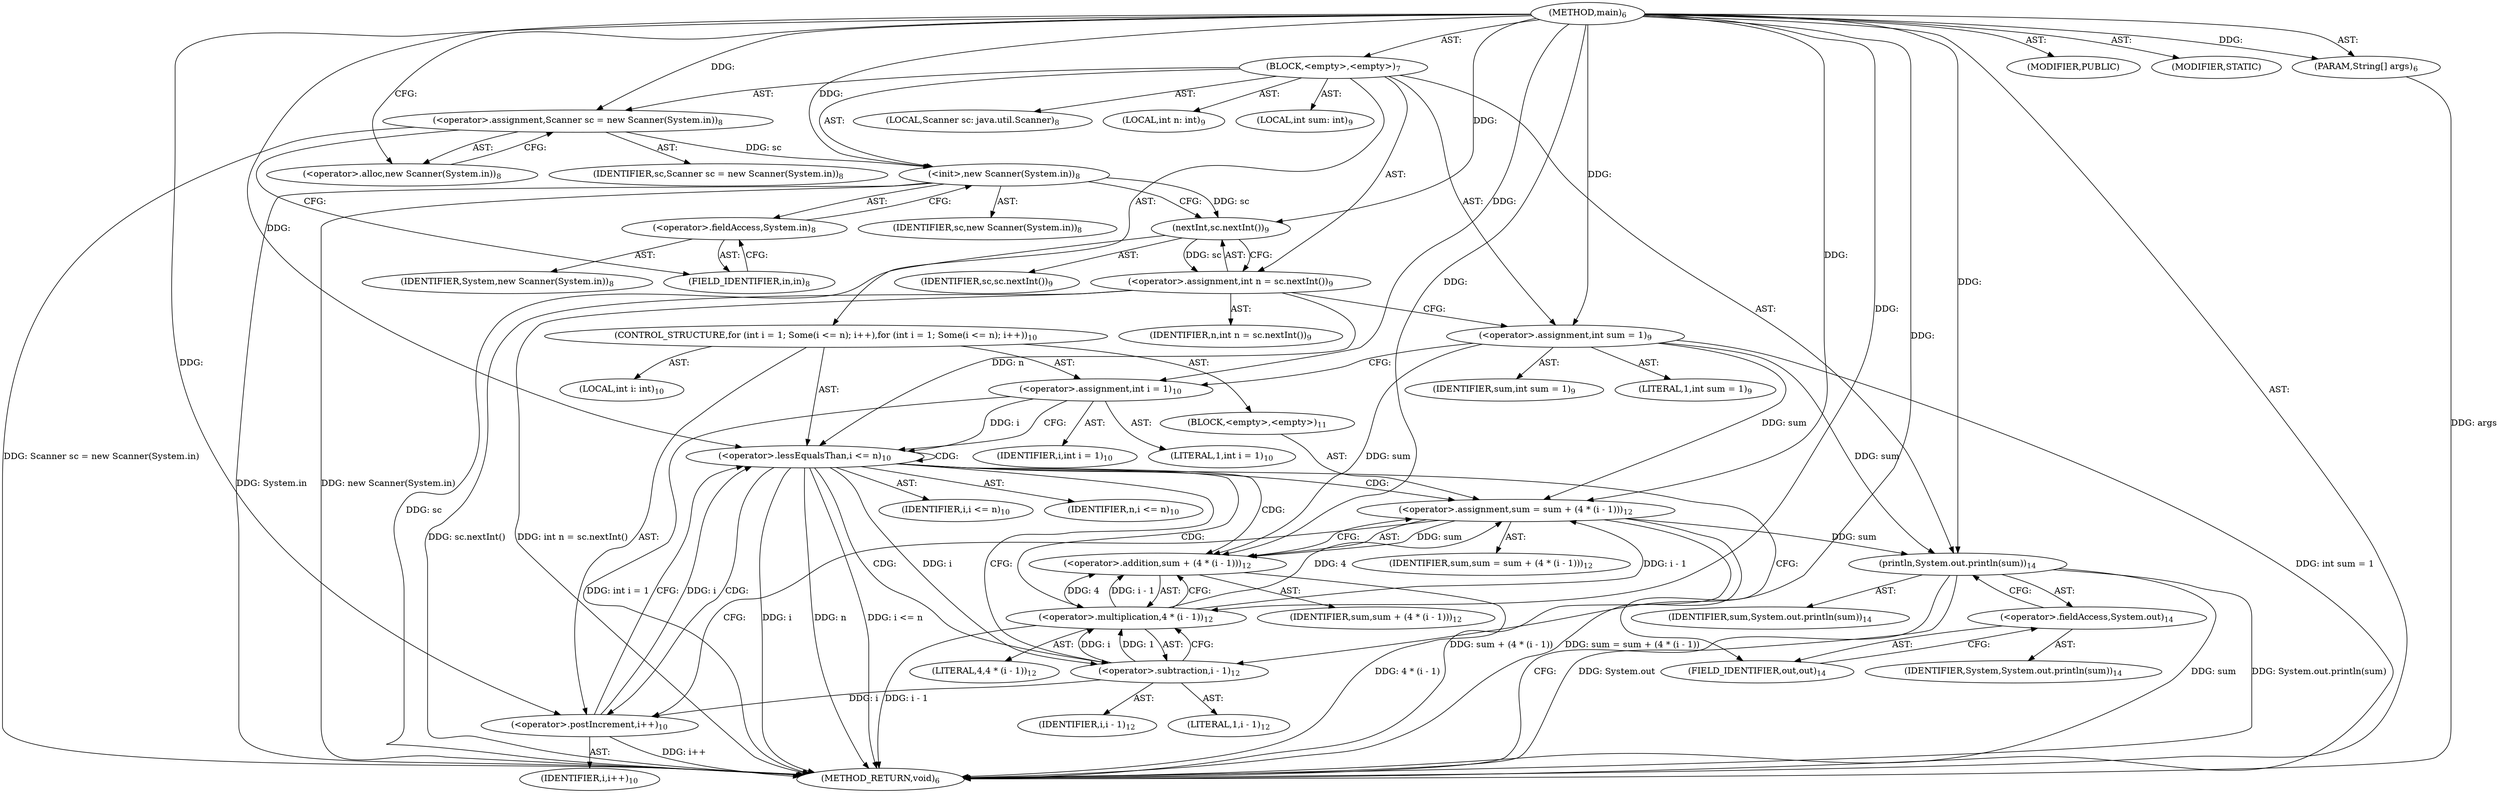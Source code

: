 digraph "main" {  
"19" [label = <(METHOD,main)<SUB>6</SUB>> ]
"20" [label = <(PARAM,String[] args)<SUB>6</SUB>> ]
"21" [label = <(BLOCK,&lt;empty&gt;,&lt;empty&gt;)<SUB>7</SUB>> ]
"4" [label = <(LOCAL,Scanner sc: java.util.Scanner)<SUB>8</SUB>> ]
"22" [label = <(&lt;operator&gt;.assignment,Scanner sc = new Scanner(System.in))<SUB>8</SUB>> ]
"23" [label = <(IDENTIFIER,sc,Scanner sc = new Scanner(System.in))<SUB>8</SUB>> ]
"24" [label = <(&lt;operator&gt;.alloc,new Scanner(System.in))<SUB>8</SUB>> ]
"25" [label = <(&lt;init&gt;,new Scanner(System.in))<SUB>8</SUB>> ]
"3" [label = <(IDENTIFIER,sc,new Scanner(System.in))<SUB>8</SUB>> ]
"26" [label = <(&lt;operator&gt;.fieldAccess,System.in)<SUB>8</SUB>> ]
"27" [label = <(IDENTIFIER,System,new Scanner(System.in))<SUB>8</SUB>> ]
"28" [label = <(FIELD_IDENTIFIER,in,in)<SUB>8</SUB>> ]
"29" [label = <(LOCAL,int n: int)<SUB>9</SUB>> ]
"30" [label = <(&lt;operator&gt;.assignment,int n = sc.nextInt())<SUB>9</SUB>> ]
"31" [label = <(IDENTIFIER,n,int n = sc.nextInt())<SUB>9</SUB>> ]
"32" [label = <(nextInt,sc.nextInt())<SUB>9</SUB>> ]
"33" [label = <(IDENTIFIER,sc,sc.nextInt())<SUB>9</SUB>> ]
"34" [label = <(LOCAL,int sum: int)<SUB>9</SUB>> ]
"35" [label = <(&lt;operator&gt;.assignment,int sum = 1)<SUB>9</SUB>> ]
"36" [label = <(IDENTIFIER,sum,int sum = 1)<SUB>9</SUB>> ]
"37" [label = <(LITERAL,1,int sum = 1)<SUB>9</SUB>> ]
"38" [label = <(CONTROL_STRUCTURE,for (int i = 1; Some(i &lt;= n); i++),for (int i = 1; Some(i &lt;= n); i++))<SUB>10</SUB>> ]
"39" [label = <(LOCAL,int i: int)<SUB>10</SUB>> ]
"40" [label = <(&lt;operator&gt;.assignment,int i = 1)<SUB>10</SUB>> ]
"41" [label = <(IDENTIFIER,i,int i = 1)<SUB>10</SUB>> ]
"42" [label = <(LITERAL,1,int i = 1)<SUB>10</SUB>> ]
"43" [label = <(&lt;operator&gt;.lessEqualsThan,i &lt;= n)<SUB>10</SUB>> ]
"44" [label = <(IDENTIFIER,i,i &lt;= n)<SUB>10</SUB>> ]
"45" [label = <(IDENTIFIER,n,i &lt;= n)<SUB>10</SUB>> ]
"46" [label = <(&lt;operator&gt;.postIncrement,i++)<SUB>10</SUB>> ]
"47" [label = <(IDENTIFIER,i,i++)<SUB>10</SUB>> ]
"48" [label = <(BLOCK,&lt;empty&gt;,&lt;empty&gt;)<SUB>11</SUB>> ]
"49" [label = <(&lt;operator&gt;.assignment,sum = sum + (4 * (i - 1)))<SUB>12</SUB>> ]
"50" [label = <(IDENTIFIER,sum,sum = sum + (4 * (i - 1)))<SUB>12</SUB>> ]
"51" [label = <(&lt;operator&gt;.addition,sum + (4 * (i - 1)))<SUB>12</SUB>> ]
"52" [label = <(IDENTIFIER,sum,sum + (4 * (i - 1)))<SUB>12</SUB>> ]
"53" [label = <(&lt;operator&gt;.multiplication,4 * (i - 1))<SUB>12</SUB>> ]
"54" [label = <(LITERAL,4,4 * (i - 1))<SUB>12</SUB>> ]
"55" [label = <(&lt;operator&gt;.subtraction,i - 1)<SUB>12</SUB>> ]
"56" [label = <(IDENTIFIER,i,i - 1)<SUB>12</SUB>> ]
"57" [label = <(LITERAL,1,i - 1)<SUB>12</SUB>> ]
"58" [label = <(println,System.out.println(sum))<SUB>14</SUB>> ]
"59" [label = <(&lt;operator&gt;.fieldAccess,System.out)<SUB>14</SUB>> ]
"60" [label = <(IDENTIFIER,System,System.out.println(sum))<SUB>14</SUB>> ]
"61" [label = <(FIELD_IDENTIFIER,out,out)<SUB>14</SUB>> ]
"62" [label = <(IDENTIFIER,sum,System.out.println(sum))<SUB>14</SUB>> ]
"63" [label = <(MODIFIER,PUBLIC)> ]
"64" [label = <(MODIFIER,STATIC)> ]
"65" [label = <(METHOD_RETURN,void)<SUB>6</SUB>> ]
  "19" -> "20"  [ label = "AST: "] 
  "19" -> "21"  [ label = "AST: "] 
  "19" -> "63"  [ label = "AST: "] 
  "19" -> "64"  [ label = "AST: "] 
  "19" -> "65"  [ label = "AST: "] 
  "21" -> "4"  [ label = "AST: "] 
  "21" -> "22"  [ label = "AST: "] 
  "21" -> "25"  [ label = "AST: "] 
  "21" -> "29"  [ label = "AST: "] 
  "21" -> "30"  [ label = "AST: "] 
  "21" -> "34"  [ label = "AST: "] 
  "21" -> "35"  [ label = "AST: "] 
  "21" -> "38"  [ label = "AST: "] 
  "21" -> "58"  [ label = "AST: "] 
  "22" -> "23"  [ label = "AST: "] 
  "22" -> "24"  [ label = "AST: "] 
  "25" -> "3"  [ label = "AST: "] 
  "25" -> "26"  [ label = "AST: "] 
  "26" -> "27"  [ label = "AST: "] 
  "26" -> "28"  [ label = "AST: "] 
  "30" -> "31"  [ label = "AST: "] 
  "30" -> "32"  [ label = "AST: "] 
  "32" -> "33"  [ label = "AST: "] 
  "35" -> "36"  [ label = "AST: "] 
  "35" -> "37"  [ label = "AST: "] 
  "38" -> "39"  [ label = "AST: "] 
  "38" -> "40"  [ label = "AST: "] 
  "38" -> "43"  [ label = "AST: "] 
  "38" -> "46"  [ label = "AST: "] 
  "38" -> "48"  [ label = "AST: "] 
  "40" -> "41"  [ label = "AST: "] 
  "40" -> "42"  [ label = "AST: "] 
  "43" -> "44"  [ label = "AST: "] 
  "43" -> "45"  [ label = "AST: "] 
  "46" -> "47"  [ label = "AST: "] 
  "48" -> "49"  [ label = "AST: "] 
  "49" -> "50"  [ label = "AST: "] 
  "49" -> "51"  [ label = "AST: "] 
  "51" -> "52"  [ label = "AST: "] 
  "51" -> "53"  [ label = "AST: "] 
  "53" -> "54"  [ label = "AST: "] 
  "53" -> "55"  [ label = "AST: "] 
  "55" -> "56"  [ label = "AST: "] 
  "55" -> "57"  [ label = "AST: "] 
  "58" -> "59"  [ label = "AST: "] 
  "58" -> "62"  [ label = "AST: "] 
  "59" -> "60"  [ label = "AST: "] 
  "59" -> "61"  [ label = "AST: "] 
  "22" -> "28"  [ label = "CFG: "] 
  "25" -> "32"  [ label = "CFG: "] 
  "30" -> "35"  [ label = "CFG: "] 
  "35" -> "40"  [ label = "CFG: "] 
  "58" -> "65"  [ label = "CFG: "] 
  "24" -> "22"  [ label = "CFG: "] 
  "26" -> "25"  [ label = "CFG: "] 
  "32" -> "30"  [ label = "CFG: "] 
  "40" -> "43"  [ label = "CFG: "] 
  "43" -> "55"  [ label = "CFG: "] 
  "43" -> "61"  [ label = "CFG: "] 
  "46" -> "43"  [ label = "CFG: "] 
  "59" -> "58"  [ label = "CFG: "] 
  "28" -> "26"  [ label = "CFG: "] 
  "49" -> "46"  [ label = "CFG: "] 
  "61" -> "59"  [ label = "CFG: "] 
  "51" -> "49"  [ label = "CFG: "] 
  "53" -> "51"  [ label = "CFG: "] 
  "55" -> "53"  [ label = "CFG: "] 
  "19" -> "24"  [ label = "CFG: "] 
  "20" -> "65"  [ label = "DDG: args"] 
  "22" -> "65"  [ label = "DDG: Scanner sc = new Scanner(System.in)"] 
  "25" -> "65"  [ label = "DDG: System.in"] 
  "25" -> "65"  [ label = "DDG: new Scanner(System.in)"] 
  "32" -> "65"  [ label = "DDG: sc"] 
  "30" -> "65"  [ label = "DDG: sc.nextInt()"] 
  "30" -> "65"  [ label = "DDG: int n = sc.nextInt()"] 
  "35" -> "65"  [ label = "DDG: int sum = 1"] 
  "40" -> "65"  [ label = "DDG: int i = 1"] 
  "43" -> "65"  [ label = "DDG: i"] 
  "43" -> "65"  [ label = "DDG: n"] 
  "43" -> "65"  [ label = "DDG: i &lt;= n"] 
  "58" -> "65"  [ label = "DDG: System.out"] 
  "58" -> "65"  [ label = "DDG: sum"] 
  "58" -> "65"  [ label = "DDG: System.out.println(sum)"] 
  "53" -> "65"  [ label = "DDG: i - 1"] 
  "51" -> "65"  [ label = "DDG: 4 * (i - 1)"] 
  "49" -> "65"  [ label = "DDG: sum + (4 * (i - 1))"] 
  "49" -> "65"  [ label = "DDG: sum = sum + (4 * (i - 1))"] 
  "46" -> "65"  [ label = "DDG: i++"] 
  "19" -> "20"  [ label = "DDG: "] 
  "19" -> "22"  [ label = "DDG: "] 
  "32" -> "30"  [ label = "DDG: sc"] 
  "19" -> "35"  [ label = "DDG: "] 
  "22" -> "25"  [ label = "DDG: sc"] 
  "19" -> "25"  [ label = "DDG: "] 
  "19" -> "40"  [ label = "DDG: "] 
  "35" -> "58"  [ label = "DDG: sum"] 
  "49" -> "58"  [ label = "DDG: sum"] 
  "19" -> "58"  [ label = "DDG: "] 
  "25" -> "32"  [ label = "DDG: sc"] 
  "19" -> "32"  [ label = "DDG: "] 
  "40" -> "43"  [ label = "DDG: i"] 
  "46" -> "43"  [ label = "DDG: i"] 
  "19" -> "43"  [ label = "DDG: "] 
  "30" -> "43"  [ label = "DDG: n"] 
  "55" -> "46"  [ label = "DDG: i"] 
  "19" -> "46"  [ label = "DDG: "] 
  "35" -> "49"  [ label = "DDG: sum"] 
  "19" -> "49"  [ label = "DDG: "] 
  "53" -> "49"  [ label = "DDG: 4"] 
  "53" -> "49"  [ label = "DDG: i - 1"] 
  "35" -> "51"  [ label = "DDG: sum"] 
  "49" -> "51"  [ label = "DDG: sum"] 
  "19" -> "51"  [ label = "DDG: "] 
  "53" -> "51"  [ label = "DDG: 4"] 
  "53" -> "51"  [ label = "DDG: i - 1"] 
  "19" -> "53"  [ label = "DDG: "] 
  "55" -> "53"  [ label = "DDG: i"] 
  "55" -> "53"  [ label = "DDG: 1"] 
  "43" -> "55"  [ label = "DDG: i"] 
  "19" -> "55"  [ label = "DDG: "] 
  "43" -> "49"  [ label = "CDG: "] 
  "43" -> "51"  [ label = "CDG: "] 
  "43" -> "55"  [ label = "CDG: "] 
  "43" -> "46"  [ label = "CDG: "] 
  "43" -> "53"  [ label = "CDG: "] 
  "43" -> "43"  [ label = "CDG: "] 
}
